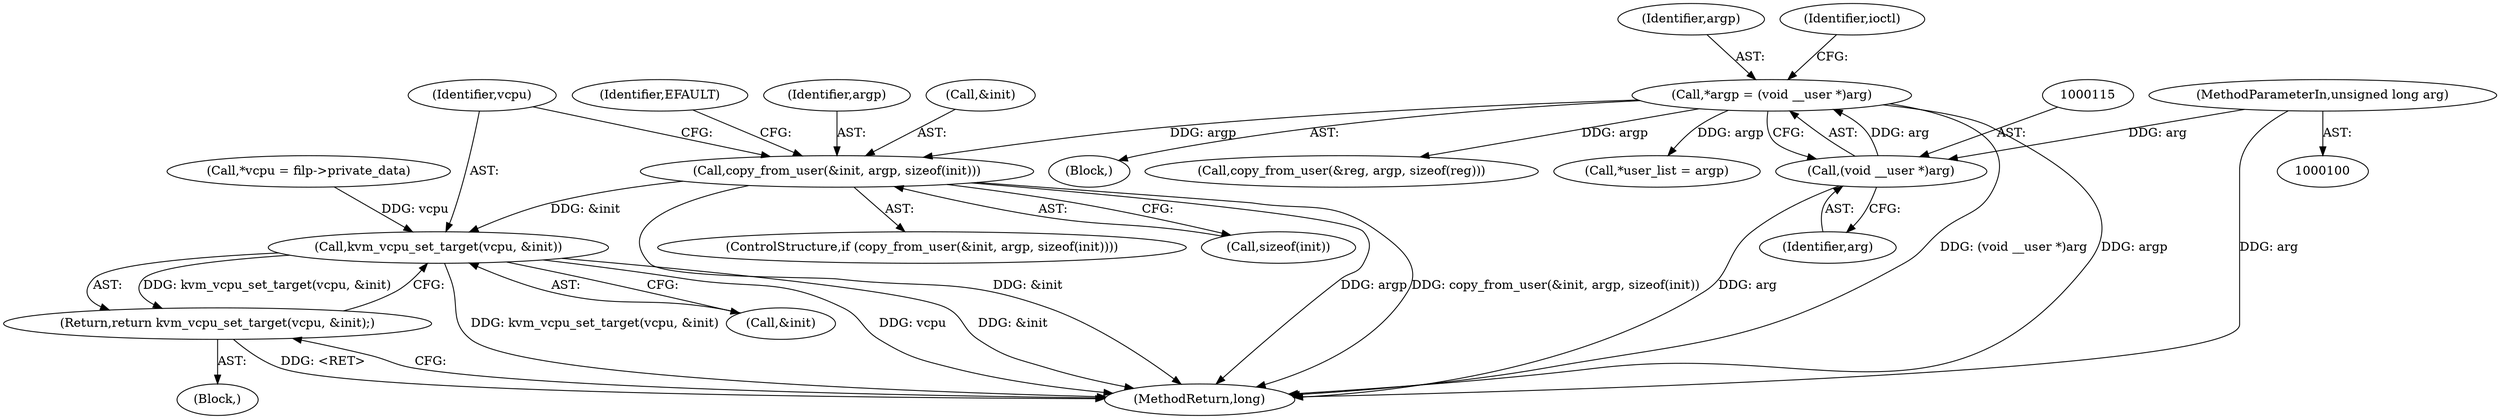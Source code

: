 digraph "0_linux_e8180dcaa8470ceca21109f143876fdcd9fe050a@API" {
"1000124" [label="(Call,copy_from_user(&init, argp, sizeof(init)))"];
"1000112" [label="(Call,*argp = (void __user *)arg)"];
"1000114" [label="(Call,(void __user *)arg)"];
"1000103" [label="(MethodParameterIn,unsigned long arg)"];
"1000134" [label="(Call,kvm_vcpu_set_target(vcpu, &init))"];
"1000133" [label="(Return,return kvm_vcpu_set_target(vcpu, &init);)"];
"1000121" [label="(Block,)"];
"1000241" [label="(MethodReturn,long)"];
"1000104" [label="(Block,)"];
"1000151" [label="(Call,copy_from_user(&reg, argp, sizeof(reg)))"];
"1000124" [label="(Call,copy_from_user(&init, argp, sizeof(init)))"];
"1000114" [label="(Call,(void __user *)arg)"];
"1000113" [label="(Identifier,argp)"];
"1000178" [label="(Call,*user_list = argp)"];
"1000132" [label="(Identifier,EFAULT)"];
"1000112" [label="(Call,*argp = (void __user *)arg)"];
"1000106" [label="(Call,*vcpu = filp->private_data)"];
"1000103" [label="(MethodParameterIn,unsigned long arg)"];
"1000116" [label="(Identifier,arg)"];
"1000135" [label="(Identifier,vcpu)"];
"1000118" [label="(Identifier,ioctl)"];
"1000133" [label="(Return,return kvm_vcpu_set_target(vcpu, &init);)"];
"1000136" [label="(Call,&init)"];
"1000127" [label="(Identifier,argp)"];
"1000123" [label="(ControlStructure,if (copy_from_user(&init, argp, sizeof(init))))"];
"1000125" [label="(Call,&init)"];
"1000128" [label="(Call,sizeof(init))"];
"1000134" [label="(Call,kvm_vcpu_set_target(vcpu, &init))"];
"1000124" -> "1000123"  [label="AST: "];
"1000124" -> "1000128"  [label="CFG: "];
"1000125" -> "1000124"  [label="AST: "];
"1000127" -> "1000124"  [label="AST: "];
"1000128" -> "1000124"  [label="AST: "];
"1000132" -> "1000124"  [label="CFG: "];
"1000135" -> "1000124"  [label="CFG: "];
"1000124" -> "1000241"  [label="DDG: &init"];
"1000124" -> "1000241"  [label="DDG: argp"];
"1000124" -> "1000241"  [label="DDG: copy_from_user(&init, argp, sizeof(init))"];
"1000112" -> "1000124"  [label="DDG: argp"];
"1000124" -> "1000134"  [label="DDG: &init"];
"1000112" -> "1000104"  [label="AST: "];
"1000112" -> "1000114"  [label="CFG: "];
"1000113" -> "1000112"  [label="AST: "];
"1000114" -> "1000112"  [label="AST: "];
"1000118" -> "1000112"  [label="CFG: "];
"1000112" -> "1000241"  [label="DDG: (void __user *)arg"];
"1000112" -> "1000241"  [label="DDG: argp"];
"1000114" -> "1000112"  [label="DDG: arg"];
"1000112" -> "1000151"  [label="DDG: argp"];
"1000112" -> "1000178"  [label="DDG: argp"];
"1000114" -> "1000116"  [label="CFG: "];
"1000115" -> "1000114"  [label="AST: "];
"1000116" -> "1000114"  [label="AST: "];
"1000114" -> "1000241"  [label="DDG: arg"];
"1000103" -> "1000114"  [label="DDG: arg"];
"1000103" -> "1000100"  [label="AST: "];
"1000103" -> "1000241"  [label="DDG: arg"];
"1000134" -> "1000133"  [label="AST: "];
"1000134" -> "1000136"  [label="CFG: "];
"1000135" -> "1000134"  [label="AST: "];
"1000136" -> "1000134"  [label="AST: "];
"1000133" -> "1000134"  [label="CFG: "];
"1000134" -> "1000241"  [label="DDG: kvm_vcpu_set_target(vcpu, &init)"];
"1000134" -> "1000241"  [label="DDG: vcpu"];
"1000134" -> "1000241"  [label="DDG: &init"];
"1000134" -> "1000133"  [label="DDG: kvm_vcpu_set_target(vcpu, &init)"];
"1000106" -> "1000134"  [label="DDG: vcpu"];
"1000133" -> "1000121"  [label="AST: "];
"1000241" -> "1000133"  [label="CFG: "];
"1000133" -> "1000241"  [label="DDG: <RET>"];
}
